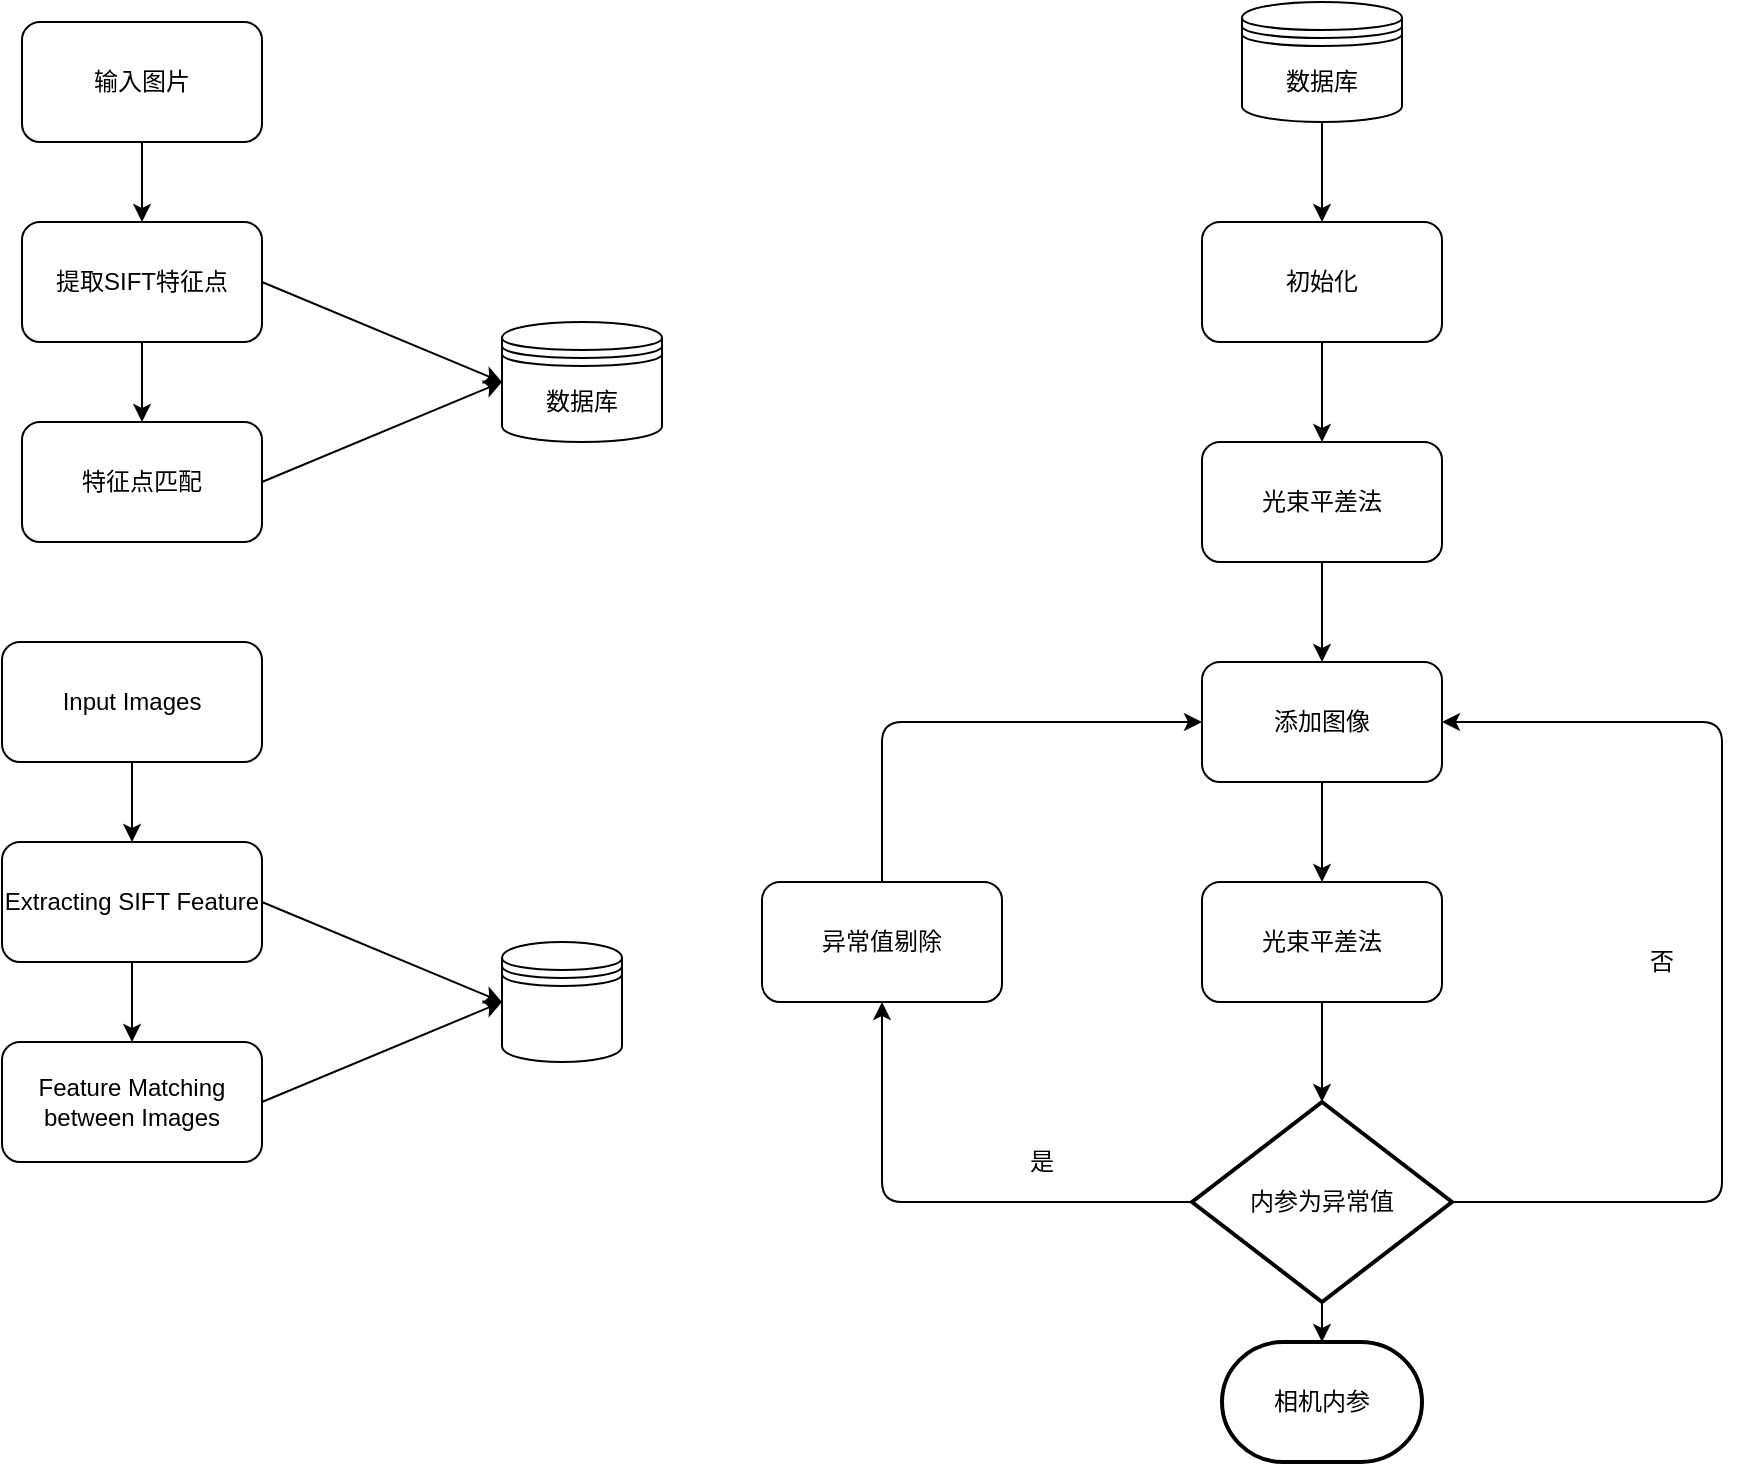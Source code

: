 <mxfile version="13.6.6" type="github">
  <diagram id="pzA2-sdbGGpvgS-1zQOs" name="Page-1">
    <mxGraphModel dx="1740" dy="1210" grid="1" gridSize="10" guides="1" tooltips="1" connect="1" arrows="1" fold="1" page="1" pageScale="1" pageWidth="1169" pageHeight="827" math="0" shadow="0">
      <root>
        <mxCell id="0" />
        <mxCell id="1" parent="0" />
        <mxCell id="EH3SXl_MTw3bdBYvh7Rc-1" value="输入图片" style="rounded=1;whiteSpace=wrap;html=1;" vertex="1" parent="1">
          <mxGeometry x="270" y="20" width="120" height="60" as="geometry" />
        </mxCell>
        <mxCell id="EH3SXl_MTw3bdBYvh7Rc-2" value="提取SIFT特征点" style="rounded=1;whiteSpace=wrap;html=1;" vertex="1" parent="1">
          <mxGeometry x="270" y="120" width="120" height="60" as="geometry" />
        </mxCell>
        <mxCell id="EH3SXl_MTw3bdBYvh7Rc-3" value="" style="endArrow=classic;html=1;exitX=0.5;exitY=1;exitDx=0;exitDy=0;entryX=0.5;entryY=0;entryDx=0;entryDy=0;" edge="1" parent="1" source="EH3SXl_MTw3bdBYvh7Rc-1" target="EH3SXl_MTw3bdBYvh7Rc-2">
          <mxGeometry width="50" height="50" relative="1" as="geometry">
            <mxPoint x="420" y="340" as="sourcePoint" />
            <mxPoint x="470" y="290" as="targetPoint" />
          </mxGeometry>
        </mxCell>
        <mxCell id="EH3SXl_MTw3bdBYvh7Rc-4" value="特征点匹配" style="rounded=1;whiteSpace=wrap;html=1;" vertex="1" parent="1">
          <mxGeometry x="270" y="220" width="120" height="60" as="geometry" />
        </mxCell>
        <mxCell id="EH3SXl_MTw3bdBYvh7Rc-5" value="" style="endArrow=classic;html=1;exitX=0.5;exitY=1;exitDx=0;exitDy=0;entryX=0.5;entryY=0;entryDx=0;entryDy=0;" edge="1" parent="1" source="EH3SXl_MTw3bdBYvh7Rc-2" target="EH3SXl_MTw3bdBYvh7Rc-4">
          <mxGeometry width="50" height="50" relative="1" as="geometry">
            <mxPoint x="420" y="340" as="sourcePoint" />
            <mxPoint x="470" y="290" as="targetPoint" />
          </mxGeometry>
        </mxCell>
        <mxCell id="EH3SXl_MTw3bdBYvh7Rc-6" value="数据库" style="shape=datastore;whiteSpace=wrap;html=1;" vertex="1" parent="1">
          <mxGeometry x="510" y="170" width="80" height="60" as="geometry" />
        </mxCell>
        <mxCell id="EH3SXl_MTw3bdBYvh7Rc-8" value="" style="endArrow=classic;html=1;exitX=1;exitY=0.5;exitDx=0;exitDy=0;entryX=0;entryY=0.5;entryDx=0;entryDy=0;" edge="1" parent="1" source="EH3SXl_MTw3bdBYvh7Rc-2" target="EH3SXl_MTw3bdBYvh7Rc-6">
          <mxGeometry width="50" height="50" relative="1" as="geometry">
            <mxPoint x="420" y="330" as="sourcePoint" />
            <mxPoint x="470" y="280" as="targetPoint" />
          </mxGeometry>
        </mxCell>
        <mxCell id="EH3SXl_MTw3bdBYvh7Rc-9" value="" style="endArrow=classic;html=1;exitX=1;exitY=0.5;exitDx=0;exitDy=0;" edge="1" parent="1" source="EH3SXl_MTw3bdBYvh7Rc-4">
          <mxGeometry width="50" height="50" relative="1" as="geometry">
            <mxPoint x="420" y="330" as="sourcePoint" />
            <mxPoint x="510" y="200" as="targetPoint" />
          </mxGeometry>
        </mxCell>
        <mxCell id="EH3SXl_MTw3bdBYvh7Rc-10" value="Input Images" style="rounded=1;whiteSpace=wrap;html=1;" vertex="1" parent="1">
          <mxGeometry x="260" y="330" width="130" height="60" as="geometry" />
        </mxCell>
        <mxCell id="EH3SXl_MTw3bdBYvh7Rc-11" value="Extracting SIFT Feature" style="rounded=1;whiteSpace=wrap;html=1;" vertex="1" parent="1">
          <mxGeometry x="260" y="430" width="130" height="60" as="geometry" />
        </mxCell>
        <mxCell id="EH3SXl_MTw3bdBYvh7Rc-12" value="" style="endArrow=classic;html=1;exitX=0.5;exitY=1;exitDx=0;exitDy=0;entryX=0.5;entryY=0;entryDx=0;entryDy=0;" edge="1" parent="1" source="EH3SXl_MTw3bdBYvh7Rc-10" target="EH3SXl_MTw3bdBYvh7Rc-11">
          <mxGeometry width="50" height="50" relative="1" as="geometry">
            <mxPoint x="420" y="650" as="sourcePoint" />
            <mxPoint x="470" y="600" as="targetPoint" />
          </mxGeometry>
        </mxCell>
        <mxCell id="EH3SXl_MTw3bdBYvh7Rc-13" value="Feature Matching between Images" style="rounded=1;whiteSpace=wrap;html=1;" vertex="1" parent="1">
          <mxGeometry x="260" y="530" width="130" height="60" as="geometry" />
        </mxCell>
        <mxCell id="EH3SXl_MTw3bdBYvh7Rc-14" value="" style="endArrow=classic;html=1;exitX=0.5;exitY=1;exitDx=0;exitDy=0;entryX=0.5;entryY=0;entryDx=0;entryDy=0;" edge="1" parent="1" source="EH3SXl_MTw3bdBYvh7Rc-11" target="EH3SXl_MTw3bdBYvh7Rc-13">
          <mxGeometry width="50" height="50" relative="1" as="geometry">
            <mxPoint x="420" y="650" as="sourcePoint" />
            <mxPoint x="470" y="600" as="targetPoint" />
          </mxGeometry>
        </mxCell>
        <mxCell id="EH3SXl_MTw3bdBYvh7Rc-15" value="" style="shape=datastore;whiteSpace=wrap;html=1;" vertex="1" parent="1">
          <mxGeometry x="510" y="480" width="60" height="60" as="geometry" />
        </mxCell>
        <mxCell id="EH3SXl_MTw3bdBYvh7Rc-16" value="" style="endArrow=classic;html=1;exitX=1;exitY=0.5;exitDx=0;exitDy=0;entryX=0;entryY=0.5;entryDx=0;entryDy=0;" edge="1" parent="1" source="EH3SXl_MTw3bdBYvh7Rc-11" target="EH3SXl_MTw3bdBYvh7Rc-15">
          <mxGeometry width="50" height="50" relative="1" as="geometry">
            <mxPoint x="420" y="640" as="sourcePoint" />
            <mxPoint x="470" y="590" as="targetPoint" />
          </mxGeometry>
        </mxCell>
        <mxCell id="EH3SXl_MTw3bdBYvh7Rc-17" value="" style="endArrow=classic;html=1;exitX=1;exitY=0.5;exitDx=0;exitDy=0;" edge="1" parent="1" source="EH3SXl_MTw3bdBYvh7Rc-13">
          <mxGeometry width="50" height="50" relative="1" as="geometry">
            <mxPoint x="420" y="640" as="sourcePoint" />
            <mxPoint x="510" y="510" as="targetPoint" />
          </mxGeometry>
        </mxCell>
        <mxCell id="EH3SXl_MTw3bdBYvh7Rc-18" value="数据库" style="shape=datastore;whiteSpace=wrap;html=1;" vertex="1" parent="1">
          <mxGeometry x="880" y="10" width="80" height="60" as="geometry" />
        </mxCell>
        <mxCell id="EH3SXl_MTw3bdBYvh7Rc-19" value="" style="endArrow=classic;html=1;exitX=0.5;exitY=1;exitDx=0;exitDy=0;" edge="1" parent="1" source="EH3SXl_MTw3bdBYvh7Rc-18">
          <mxGeometry width="50" height="50" relative="1" as="geometry">
            <mxPoint x="860" y="230" as="sourcePoint" />
            <mxPoint x="920" y="120.0" as="targetPoint" />
          </mxGeometry>
        </mxCell>
        <mxCell id="EH3SXl_MTw3bdBYvh7Rc-22" value="初始化" style="rounded=1;whiteSpace=wrap;html=1;" vertex="1" parent="1">
          <mxGeometry x="860" y="120" width="120" height="60" as="geometry" />
        </mxCell>
        <mxCell id="EH3SXl_MTw3bdBYvh7Rc-24" value="添加图像" style="rounded=1;whiteSpace=wrap;html=1;" vertex="1" parent="1">
          <mxGeometry x="860" y="340" width="120" height="60" as="geometry" />
        </mxCell>
        <mxCell id="EH3SXl_MTw3bdBYvh7Rc-25" value="光束平差法" style="rounded=1;whiteSpace=wrap;html=1;" vertex="1" parent="1">
          <mxGeometry x="860" y="230" width="120" height="60" as="geometry" />
        </mxCell>
        <mxCell id="EH3SXl_MTw3bdBYvh7Rc-26" value="光束平差法" style="rounded=1;whiteSpace=wrap;html=1;" vertex="1" parent="1">
          <mxGeometry x="860" y="450" width="120" height="60" as="geometry" />
        </mxCell>
        <mxCell id="EH3SXl_MTw3bdBYvh7Rc-27" value="内参为异常值" style="strokeWidth=2;html=1;shape=mxgraph.flowchart.decision;whiteSpace=wrap;" vertex="1" parent="1">
          <mxGeometry x="855" y="560" width="130" height="100" as="geometry" />
        </mxCell>
        <mxCell id="EH3SXl_MTw3bdBYvh7Rc-30" value="" style="endArrow=classic;html=1;exitX=0.5;exitY=1;exitDx=0;exitDy=0;entryX=0.5;entryY=0;entryDx=0;entryDy=0;" edge="1" parent="1" source="EH3SXl_MTw3bdBYvh7Rc-22" target="EH3SXl_MTw3bdBYvh7Rc-25">
          <mxGeometry width="50" height="50" relative="1" as="geometry">
            <mxPoint x="840" y="420" as="sourcePoint" />
            <mxPoint x="890" y="370" as="targetPoint" />
          </mxGeometry>
        </mxCell>
        <mxCell id="EH3SXl_MTw3bdBYvh7Rc-31" value="" style="endArrow=classic;html=1;exitX=0.5;exitY=1;exitDx=0;exitDy=0;entryX=0.5;entryY=0;entryDx=0;entryDy=0;" edge="1" parent="1" source="EH3SXl_MTw3bdBYvh7Rc-25" target="EH3SXl_MTw3bdBYvh7Rc-24">
          <mxGeometry width="50" height="50" relative="1" as="geometry">
            <mxPoint x="840" y="420" as="sourcePoint" />
            <mxPoint x="920" y="330" as="targetPoint" />
          </mxGeometry>
        </mxCell>
        <mxCell id="EH3SXl_MTw3bdBYvh7Rc-35" value="" style="endArrow=classic;html=1;exitX=0.5;exitY=1;exitDx=0;exitDy=0;" edge="1" parent="1" source="EH3SXl_MTw3bdBYvh7Rc-24" target="EH3SXl_MTw3bdBYvh7Rc-26">
          <mxGeometry width="50" height="50" relative="1" as="geometry">
            <mxPoint x="840" y="420" as="sourcePoint" />
            <mxPoint x="890" y="370" as="targetPoint" />
          </mxGeometry>
        </mxCell>
        <mxCell id="EH3SXl_MTw3bdBYvh7Rc-36" value="" style="endArrow=classic;html=1;exitX=0.5;exitY=1;exitDx=0;exitDy=0;entryX=0.5;entryY=0;entryDx=0;entryDy=0;entryPerimeter=0;" edge="1" parent="1" source="EH3SXl_MTw3bdBYvh7Rc-26" target="EH3SXl_MTw3bdBYvh7Rc-27">
          <mxGeometry width="50" height="50" relative="1" as="geometry">
            <mxPoint x="840" y="420" as="sourcePoint" />
            <mxPoint x="890" y="370" as="targetPoint" />
          </mxGeometry>
        </mxCell>
        <mxCell id="EH3SXl_MTw3bdBYvh7Rc-37" value="" style="endArrow=classic;html=1;exitX=0;exitY=0.5;exitDx=0;exitDy=0;exitPerimeter=0;" edge="1" parent="1" source="EH3SXl_MTw3bdBYvh7Rc-27">
          <mxGeometry width="50" height="50" relative="1" as="geometry">
            <mxPoint x="860" y="390" as="sourcePoint" />
            <mxPoint x="700" y="510" as="targetPoint" />
            <Array as="points">
              <mxPoint x="700" y="610" />
            </Array>
          </mxGeometry>
        </mxCell>
        <mxCell id="EH3SXl_MTw3bdBYvh7Rc-38" value="是" style="text;html=1;strokeColor=none;fillColor=none;align=center;verticalAlign=middle;whiteSpace=wrap;rounded=0;" vertex="1" parent="1">
          <mxGeometry x="760" y="580" width="40" height="20" as="geometry" />
        </mxCell>
        <mxCell id="EH3SXl_MTw3bdBYvh7Rc-39" value="异常值剔除" style="rounded=1;whiteSpace=wrap;html=1;" vertex="1" parent="1">
          <mxGeometry x="640" y="450" width="120" height="60" as="geometry" />
        </mxCell>
        <mxCell id="EH3SXl_MTw3bdBYvh7Rc-40" value="" style="endArrow=classic;html=1;exitX=0.5;exitY=0;exitDx=0;exitDy=0;entryX=0;entryY=0.5;entryDx=0;entryDy=0;" edge="1" parent="1" source="EH3SXl_MTw3bdBYvh7Rc-39" target="EH3SXl_MTw3bdBYvh7Rc-24">
          <mxGeometry width="50" height="50" relative="1" as="geometry">
            <mxPoint x="860" y="390" as="sourcePoint" />
            <mxPoint x="910" y="340" as="targetPoint" />
            <Array as="points">
              <mxPoint x="700" y="370" />
            </Array>
          </mxGeometry>
        </mxCell>
        <mxCell id="EH3SXl_MTw3bdBYvh7Rc-41" value="" style="endArrow=classic;html=1;exitX=1;exitY=0.5;exitDx=0;exitDy=0;exitPerimeter=0;entryX=1;entryY=0.5;entryDx=0;entryDy=0;" edge="1" parent="1" source="EH3SXl_MTw3bdBYvh7Rc-27" target="EH3SXl_MTw3bdBYvh7Rc-24">
          <mxGeometry width="50" height="50" relative="1" as="geometry">
            <mxPoint x="900" y="390" as="sourcePoint" />
            <mxPoint x="950" y="340" as="targetPoint" />
            <Array as="points">
              <mxPoint x="1120" y="610" />
              <mxPoint x="1120" y="370" />
            </Array>
          </mxGeometry>
        </mxCell>
        <mxCell id="EH3SXl_MTw3bdBYvh7Rc-42" value="否" style="text;html=1;strokeColor=none;fillColor=none;align=center;verticalAlign=middle;whiteSpace=wrap;rounded=0;" vertex="1" parent="1">
          <mxGeometry x="1070" y="480" width="40" height="20" as="geometry" />
        </mxCell>
        <mxCell id="EH3SXl_MTw3bdBYvh7Rc-43" value="" style="endArrow=classic;html=1;exitX=0.5;exitY=1;exitDx=0;exitDy=0;exitPerimeter=0;" edge="1" parent="1" source="EH3SXl_MTw3bdBYvh7Rc-27" target="EH3SXl_MTw3bdBYvh7Rc-44">
          <mxGeometry width="50" height="50" relative="1" as="geometry">
            <mxPoint x="890" y="530" as="sourcePoint" />
            <mxPoint x="920" y="710" as="targetPoint" />
          </mxGeometry>
        </mxCell>
        <mxCell id="EH3SXl_MTw3bdBYvh7Rc-44" value="相机内参" style="strokeWidth=2;html=1;shape=mxgraph.flowchart.terminator;whiteSpace=wrap;" vertex="1" parent="1">
          <mxGeometry x="870" y="680" width="100" height="60" as="geometry" />
        </mxCell>
      </root>
    </mxGraphModel>
  </diagram>
</mxfile>
